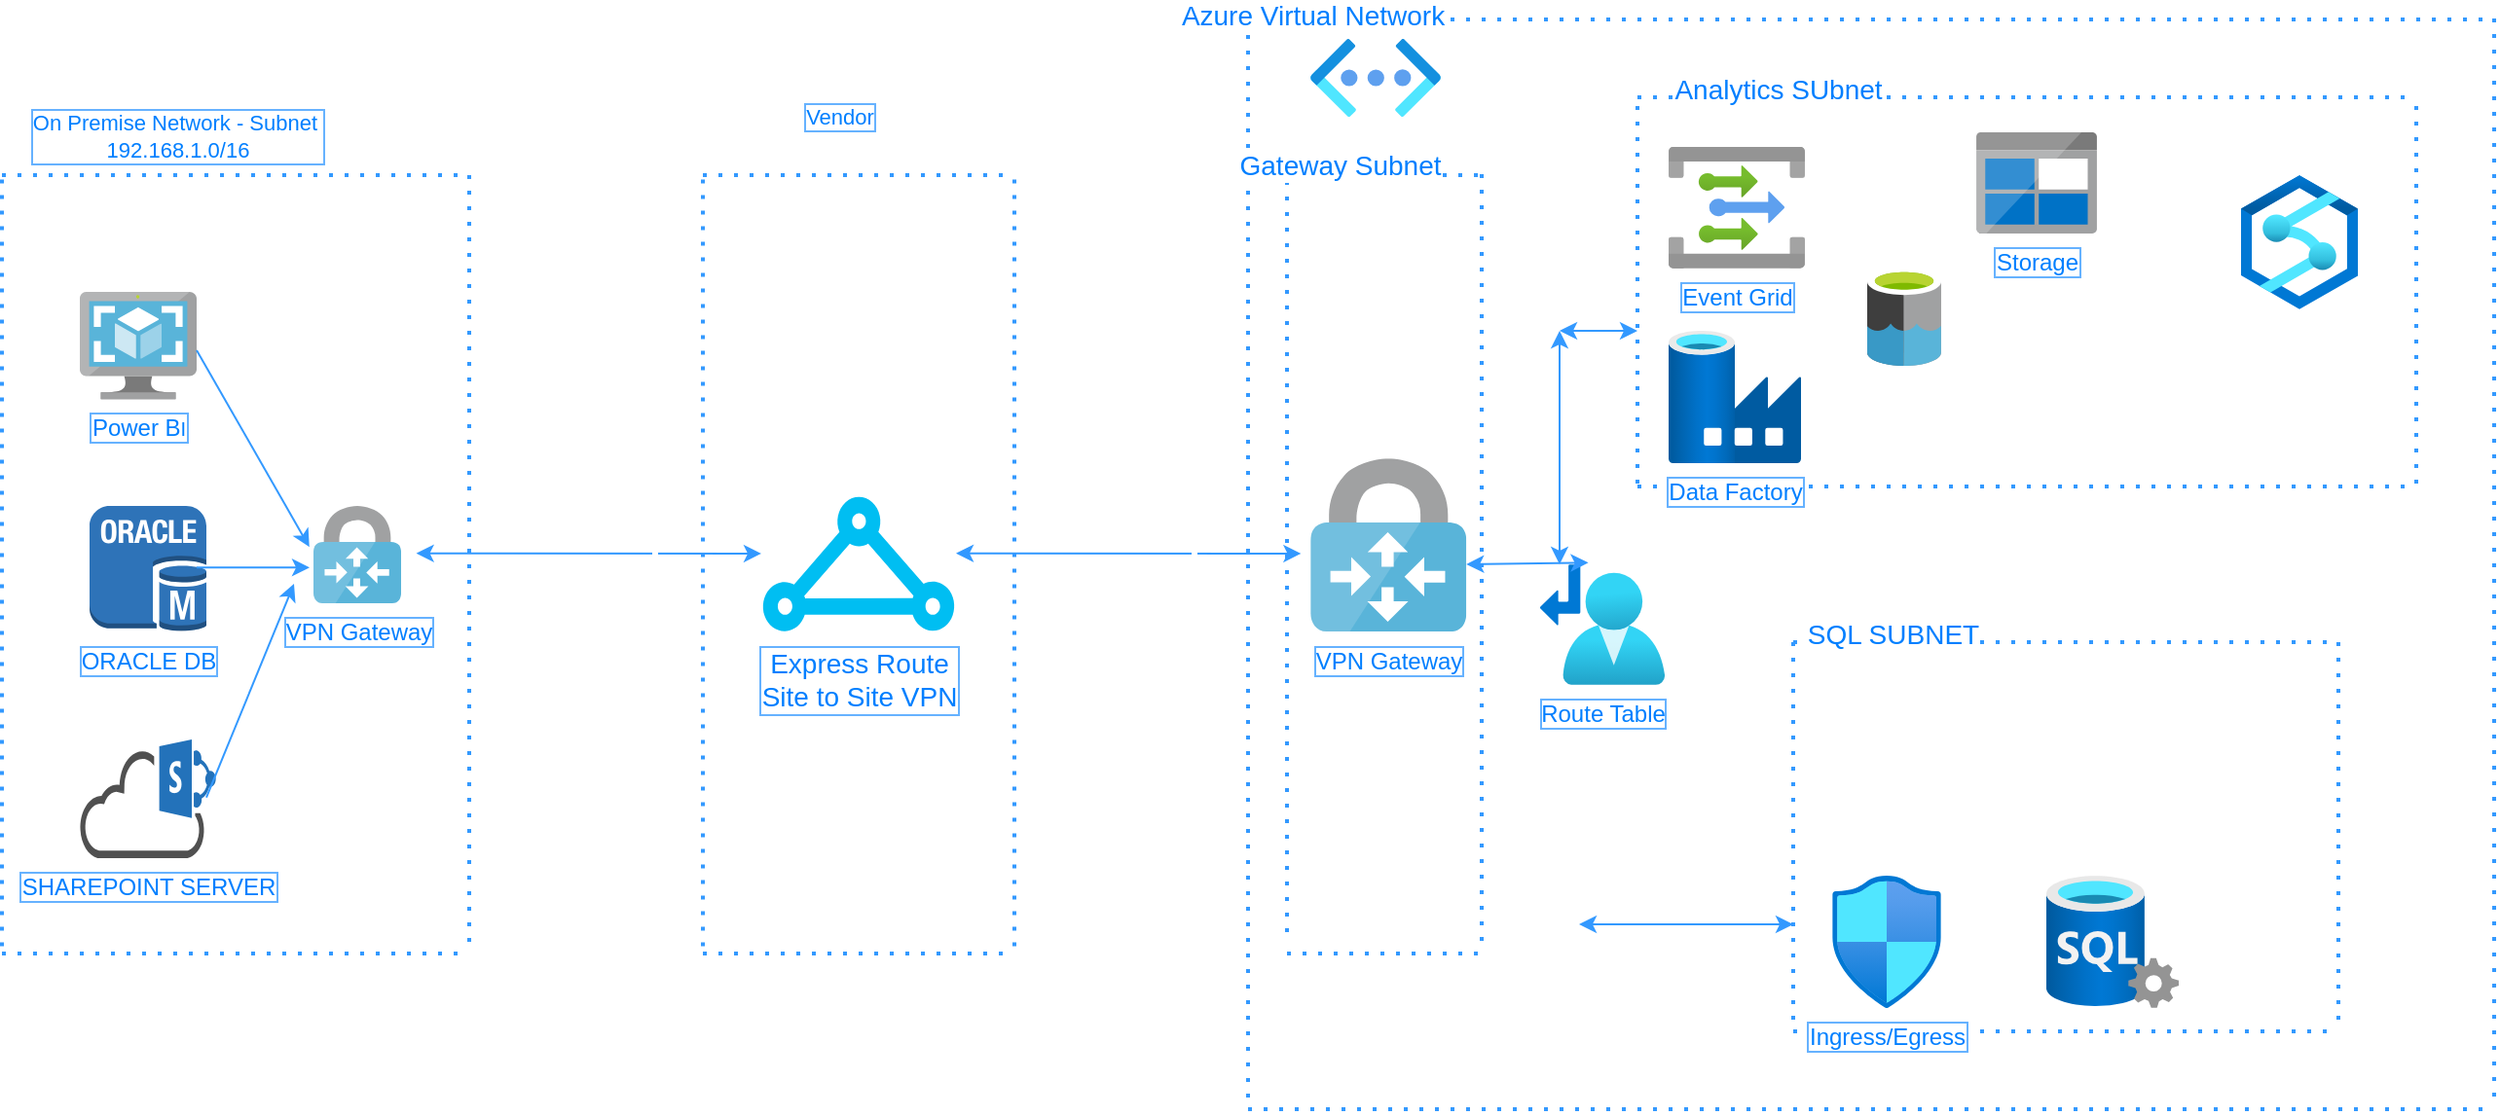 <mxfile version="15.5.6" type="github">
  <diagram id="m96gJMyFp_Gp9mEOJaIW" name="Page-1">
    <mxGraphModel dx="1564" dy="936" grid="1" gridSize="10" guides="1" tooltips="1" connect="1" arrows="1" fold="1" page="1" pageScale="1" pageWidth="1400" pageHeight="850" math="0" shadow="0">
      <root>
        <mxCell id="0" />
        <mxCell id="1" parent="0" />
        <mxCell id="LUYeR4UQt9h7CECEUI8A-2" value="" style="endArrow=none;dashed=1;html=1;dashPattern=1 3;strokeWidth=2;rounded=0;strokeColor=#3399FF;" edge="1" parent="1">
          <mxGeometry width="50" height="50" relative="1" as="geometry">
            <mxPoint x="40" y="120" as="sourcePoint" />
            <mxPoint x="280" y="120" as="targetPoint" />
          </mxGeometry>
        </mxCell>
        <mxCell id="LUYeR4UQt9h7CECEUI8A-3" value="" style="endArrow=none;dashed=1;html=1;dashPattern=1 3;strokeWidth=2;rounded=0;strokeColor=#3399FF;" edge="1" parent="1">
          <mxGeometry width="50" height="50" relative="1" as="geometry">
            <mxPoint x="40" y="122.25" as="sourcePoint" />
            <mxPoint x="40" y="522.25" as="targetPoint" />
          </mxGeometry>
        </mxCell>
        <mxCell id="LUYeR4UQt9h7CECEUI8A-4" value="" style="endArrow=none;dashed=1;html=1;dashPattern=1 3;strokeWidth=2;rounded=0;strokeColor=#3399FF;" edge="1" parent="1">
          <mxGeometry width="50" height="50" relative="1" as="geometry">
            <mxPoint x="280" y="120" as="sourcePoint" />
            <mxPoint x="280" y="520" as="targetPoint" />
          </mxGeometry>
        </mxCell>
        <mxCell id="LUYeR4UQt9h7CECEUI8A-5" value="On Premise Network - Subnet&amp;nbsp;&lt;br&gt;192.168.1.0/16" style="edgeLabel;html=1;align=center;verticalAlign=middle;resizable=0;points=[];labelBorderColor=#66B2FF;fontColor=#007FFF;" vertex="1" connectable="0" parent="LUYeR4UQt9h7CECEUI8A-4">
          <mxGeometry x="0.823" y="1" relative="1" as="geometry">
            <mxPoint x="-151" y="-385" as="offset" />
          </mxGeometry>
        </mxCell>
        <mxCell id="LUYeR4UQt9h7CECEUI8A-6" value="" style="endArrow=none;dashed=1;html=1;dashPattern=1 3;strokeWidth=2;rounded=0;strokeColor=#3399FF;" edge="1" parent="1">
          <mxGeometry width="50" height="50" relative="1" as="geometry">
            <mxPoint x="40" y="520" as="sourcePoint" />
            <mxPoint x="280" y="520" as="targetPoint" />
          </mxGeometry>
        </mxCell>
        <mxCell id="LUYeR4UQt9h7CECEUI8A-8" value="ORACLE DB" style="outlineConnect=0;dashed=0;verticalLabelPosition=bottom;verticalAlign=top;align=center;html=1;shape=mxgraph.aws3.oracle_db_instance;fillColor=#2E73B8;gradientColor=none;labelBorderColor=#66B2FF;fontColor=#007FFF;" vertex="1" parent="1">
          <mxGeometry x="85" y="290" width="60" height="64.5" as="geometry" />
        </mxCell>
        <mxCell id="LUYeR4UQt9h7CECEUI8A-9" value="SHAREPOINT SERVER" style="sketch=0;pointerEvents=1;shadow=0;dashed=0;html=1;strokeColor=none;fillColor=#505050;labelPosition=center;verticalLabelPosition=bottom;outlineConnect=0;verticalAlign=top;align=center;shape=mxgraph.office.clouds.cloud_sharepoint;labelBorderColor=#66B2FF;fontColor=#007FFF;" vertex="1" parent="1">
          <mxGeometry x="80" y="410" width="70" height="61" as="geometry" />
        </mxCell>
        <mxCell id="LUYeR4UQt9h7CECEUI8A-10" value="Power B&lt;font size=&quot;1&quot;&gt;I&lt;/font&gt;" style="sketch=0;aspect=fixed;html=1;points=[];align=center;image;fontSize=12;image=img/lib/mscae/VM_Images.svg;labelBorderColor=#66B2FF;fontColor=#007FFF;" vertex="1" parent="1">
          <mxGeometry x="80" y="180" width="60" height="55.2" as="geometry" />
        </mxCell>
        <mxCell id="LUYeR4UQt9h7CECEUI8A-11" value="VPN Gateway" style="sketch=0;aspect=fixed;html=1;points=[];align=center;image;fontSize=12;image=img/lib/mscae/VPN_Gateway.svg;labelBorderColor=#66B2FF;fontColor=#007FFF;" vertex="1" parent="1">
          <mxGeometry x="200" y="290" width="45" height="50" as="geometry" />
        </mxCell>
        <mxCell id="LUYeR4UQt9h7CECEUI8A-12" value="" style="endArrow=none;dashed=1;html=1;dashPattern=1 3;strokeWidth=2;rounded=0;strokeColor=#3399FF;" edge="1" parent="1">
          <mxGeometry width="50" height="50" relative="1" as="geometry">
            <mxPoint x="400" y="122.25" as="sourcePoint" />
            <mxPoint x="400" y="522.25" as="targetPoint" />
          </mxGeometry>
        </mxCell>
        <mxCell id="LUYeR4UQt9h7CECEUI8A-14" value="" style="endArrow=none;dashed=1;html=1;dashPattern=1 3;strokeWidth=2;rounded=0;strokeColor=#3399FF;" edge="1" parent="1">
          <mxGeometry width="50" height="50" relative="1" as="geometry">
            <mxPoint x="560" y="122.25" as="sourcePoint" />
            <mxPoint x="560" y="522.25" as="targetPoint" />
          </mxGeometry>
        </mxCell>
        <mxCell id="LUYeR4UQt9h7CECEUI8A-16" value="" style="endArrow=none;dashed=1;html=1;dashPattern=1 3;strokeWidth=2;rounded=0;strokeColor=#3399FF;" edge="1" parent="1">
          <mxGeometry width="50" height="50" relative="1" as="geometry">
            <mxPoint x="400" y="520" as="sourcePoint" />
            <mxPoint x="560" y="520" as="targetPoint" />
          </mxGeometry>
        </mxCell>
        <mxCell id="LUYeR4UQt9h7CECEUI8A-17" value="" style="endArrow=none;dashed=1;html=1;dashPattern=1 3;strokeWidth=2;rounded=0;strokeColor=#3399FF;" edge="1" parent="1">
          <mxGeometry width="50" height="50" relative="1" as="geometry">
            <mxPoint x="400" y="120" as="sourcePoint" />
            <mxPoint x="560" y="120" as="targetPoint" />
          </mxGeometry>
        </mxCell>
        <mxCell id="LUYeR4UQt9h7CECEUI8A-19" value="" style="endArrow=classic;html=1;rounded=0;fontSize=14;fontColor=#007FFF;strokeColor=#3399FF;entryX=-0.047;entryY=0.422;entryDx=0;entryDy=0;entryPerimeter=0;" edge="1" parent="1" target="LUYeR4UQt9h7CECEUI8A-11">
          <mxGeometry width="50" height="50" relative="1" as="geometry">
            <mxPoint x="140" y="210" as="sourcePoint" />
            <mxPoint x="190" y="160" as="targetPoint" />
          </mxGeometry>
        </mxCell>
        <mxCell id="LUYeR4UQt9h7CECEUI8A-20" value="" style="endArrow=classic;html=1;rounded=0;fontSize=14;fontColor=#007FFF;strokeColor=#3399FF;" edge="1" parent="1">
          <mxGeometry width="50" height="50" relative="1" as="geometry">
            <mxPoint x="140" y="321.58" as="sourcePoint" />
            <mxPoint x="198" y="321.68" as="targetPoint" />
          </mxGeometry>
        </mxCell>
        <mxCell id="LUYeR4UQt9h7CECEUI8A-21" value="" style="endArrow=classic;html=1;rounded=0;fontSize=14;fontColor=#007FFF;strokeColor=#3399FF;" edge="1" parent="1">
          <mxGeometry width="50" height="50" relative="1" as="geometry">
            <mxPoint x="145" y="439.83" as="sourcePoint" />
            <mxPoint x="190" y="330" as="targetPoint" />
          </mxGeometry>
        </mxCell>
        <mxCell id="LUYeR4UQt9h7CECEUI8A-22" value="Vendor" style="edgeLabel;html=1;align=center;verticalAlign=middle;resizable=0;points=[];labelBorderColor=#66B2FF;fontColor=#007FFF;" vertex="1" connectable="0" parent="1">
          <mxGeometry x="470" y="90.003" as="geometry" />
        </mxCell>
        <mxCell id="LUYeR4UQt9h7CECEUI8A-23" value="Express Route&lt;br&gt;Site to Site VPN" style="verticalLabelPosition=bottom;html=1;verticalAlign=top;align=center;strokeColor=none;fillColor=#00BEF2;shape=mxgraph.azure.express_route;pointerEvents=1;labelBorderColor=#66B2FF;fontSize=14;fontColor=#007FFF;" vertex="1" parent="1">
          <mxGeometry x="430" y="284.5" width="100" height="70" as="geometry" />
        </mxCell>
        <mxCell id="LUYeR4UQt9h7CECEUI8A-25" value="" style="endArrow=classic;startArrow=classic;html=1;rounded=0;fontSize=14;fontColor=#007FFF;strokeColor=#3399FF;entryX=-0.028;entryY=0.52;entryDx=0;entryDy=0;entryPerimeter=0;" edge="1" parent="1">
          <mxGeometry width="50" height="50" relative="1" as="geometry">
            <mxPoint x="252.8" y="314.33" as="sourcePoint" />
            <mxPoint x="430.0" y="314.48" as="targetPoint" />
          </mxGeometry>
        </mxCell>
        <mxCell id="LUYeR4UQt9h7CECEUI8A-26" value="&amp;nbsp;" style="edgeLabel;html=1;align=center;verticalAlign=middle;resizable=0;points=[];fontSize=14;fontColor=#007FFF;" vertex="1" connectable="0" parent="LUYeR4UQt9h7CECEUI8A-25">
          <mxGeometry x="0.361" y="-2" relative="1" as="geometry">
            <mxPoint x="1" as="offset" />
          </mxGeometry>
        </mxCell>
        <mxCell id="LUYeR4UQt9h7CECEUI8A-27" value="" style="endArrow=none;dashed=1;html=1;dashPattern=1 3;strokeWidth=2;rounded=0;strokeColor=#3399FF;" edge="1" parent="1">
          <mxGeometry width="50" height="50" relative="1" as="geometry">
            <mxPoint x="680" y="40" as="sourcePoint" />
            <mxPoint x="680" y="600" as="targetPoint" />
          </mxGeometry>
        </mxCell>
        <mxCell id="LUYeR4UQt9h7CECEUI8A-28" value="" style="endArrow=none;dashed=1;html=1;dashPattern=1 3;strokeWidth=2;rounded=0;strokeColor=#3399FF;" edge="1" parent="1">
          <mxGeometry width="50" height="50" relative="1" as="geometry">
            <mxPoint x="1320" y="39.5" as="sourcePoint" />
            <mxPoint x="1320" y="599.5" as="targetPoint" />
          </mxGeometry>
        </mxCell>
        <mxCell id="LUYeR4UQt9h7CECEUI8A-29" value="" style="endArrow=none;dashed=1;html=1;dashPattern=1 3;strokeWidth=2;rounded=0;strokeColor=#3399FF;" edge="1" parent="1">
          <mxGeometry width="50" height="50" relative="1" as="geometry">
            <mxPoint x="680" y="40" as="sourcePoint" />
            <mxPoint x="1320" y="40" as="targetPoint" />
          </mxGeometry>
        </mxCell>
        <mxCell id="LUYeR4UQt9h7CECEUI8A-31" value="Azure Virtual Network" style="edgeLabel;html=1;align=center;verticalAlign=middle;resizable=0;points=[];fontSize=14;fontColor=#007FFF;" vertex="1" connectable="0" parent="LUYeR4UQt9h7CECEUI8A-29">
          <mxGeometry x="-0.897" y="2" relative="1" as="geometry">
            <mxPoint as="offset" />
          </mxGeometry>
        </mxCell>
        <mxCell id="LUYeR4UQt9h7CECEUI8A-30" value="" style="endArrow=none;dashed=1;html=1;dashPattern=1 3;strokeWidth=2;rounded=0;strokeColor=#3399FF;" edge="1" parent="1">
          <mxGeometry width="50" height="50" relative="1" as="geometry">
            <mxPoint x="680" y="600" as="sourcePoint" />
            <mxPoint x="1320" y="600" as="targetPoint" />
          </mxGeometry>
        </mxCell>
        <mxCell id="LUYeR4UQt9h7CECEUI8A-32" value="VPN Gateway" style="sketch=0;aspect=fixed;html=1;points=[];align=center;image;fontSize=12;image=img/lib/mscae/VPN_Gateway.svg;labelBorderColor=#66B2FF;fontColor=#007FFF;" vertex="1" parent="1">
          <mxGeometry x="712.12" y="265.61" width="80" height="88.89" as="geometry" />
        </mxCell>
        <mxCell id="LUYeR4UQt9h7CECEUI8A-34" value="" style="endArrow=classic;startArrow=classic;html=1;rounded=0;fontSize=14;fontColor=#007FFF;strokeColor=#3399FF;entryX=-0.028;entryY=0.52;entryDx=0;entryDy=0;entryPerimeter=0;" edge="1" parent="1">
          <mxGeometry width="50" height="50" relative="1" as="geometry">
            <mxPoint x="530" y="314.33" as="sourcePoint" />
            <mxPoint x="707.2" y="314.48" as="targetPoint" />
          </mxGeometry>
        </mxCell>
        <mxCell id="LUYeR4UQt9h7CECEUI8A-35" value="&amp;nbsp;" style="edgeLabel;html=1;align=center;verticalAlign=middle;resizable=0;points=[];fontSize=14;fontColor=#007FFF;" vertex="1" connectable="0" parent="LUYeR4UQt9h7CECEUI8A-34">
          <mxGeometry x="0.361" y="-2" relative="1" as="geometry">
            <mxPoint x="1" as="offset" />
          </mxGeometry>
        </mxCell>
        <mxCell id="LUYeR4UQt9h7CECEUI8A-37" value="" style="aspect=fixed;html=1;points=[];align=center;image;fontSize=12;image=img/lib/azure2/networking/Virtual_Networks_Classic.svg;labelBorderColor=#66B2FF;fontColor=#007FFF;" vertex="1" parent="1">
          <mxGeometry x="712" y="50" width="67" height="40" as="geometry" />
        </mxCell>
        <mxCell id="LUYeR4UQt9h7CECEUI8A-38" value="" style="endArrow=none;dashed=1;html=1;dashPattern=1 3;strokeWidth=2;rounded=0;strokeColor=#3399FF;" edge="1" parent="1">
          <mxGeometry width="50" height="50" relative="1" as="geometry">
            <mxPoint x="700" y="115" as="sourcePoint" />
            <mxPoint x="700" y="515" as="targetPoint" />
          </mxGeometry>
        </mxCell>
        <mxCell id="LUYeR4UQt9h7CECEUI8A-39" value="" style="endArrow=none;dashed=1;html=1;dashPattern=1 3;strokeWidth=2;rounded=0;strokeColor=#3399FF;" edge="1" parent="1">
          <mxGeometry width="50" height="50" relative="1" as="geometry">
            <mxPoint x="700" y="520" as="sourcePoint" />
            <mxPoint x="800" y="520" as="targetPoint" />
          </mxGeometry>
        </mxCell>
        <mxCell id="LUYeR4UQt9h7CECEUI8A-40" value="" style="endArrow=none;dashed=1;html=1;dashPattern=1 3;strokeWidth=2;rounded=0;strokeColor=#3399FF;" edge="1" parent="1">
          <mxGeometry width="50" height="50" relative="1" as="geometry">
            <mxPoint x="800" y="119.5" as="sourcePoint" />
            <mxPoint x="800" y="519.5" as="targetPoint" />
          </mxGeometry>
        </mxCell>
        <mxCell id="LUYeR4UQt9h7CECEUI8A-41" value="" style="endArrow=none;dashed=1;html=1;dashPattern=1 3;strokeWidth=2;rounded=0;strokeColor=#3399FF;" edge="1" parent="1">
          <mxGeometry width="50" height="50" relative="1" as="geometry">
            <mxPoint x="700" y="120" as="sourcePoint" />
            <mxPoint x="800" y="120" as="targetPoint" />
          </mxGeometry>
        </mxCell>
        <mxCell id="LUYeR4UQt9h7CECEUI8A-42" value="Gateway Subnet" style="edgeLabel;html=1;align=center;verticalAlign=middle;resizable=0;points=[];fontSize=14;fontColor=#007FFF;" vertex="1" connectable="0" parent="LUYeR4UQt9h7CECEUI8A-41">
          <mxGeometry x="-0.465" y="5" relative="1" as="geometry">
            <mxPoint as="offset" />
          </mxGeometry>
        </mxCell>
        <mxCell id="LUYeR4UQt9h7CECEUI8A-43" value="" style="endArrow=none;dashed=1;html=1;dashPattern=1 3;strokeWidth=2;rounded=0;strokeColor=#3399FF;" edge="1" parent="1">
          <mxGeometry width="50" height="50" relative="1" as="geometry">
            <mxPoint x="960" y="360" as="sourcePoint" />
            <mxPoint x="960" y="560" as="targetPoint" />
          </mxGeometry>
        </mxCell>
        <mxCell id="LUYeR4UQt9h7CECEUI8A-44" value="" style="endArrow=none;dashed=1;html=1;dashPattern=1 3;strokeWidth=2;rounded=0;strokeColor=#3399FF;" edge="1" parent="1">
          <mxGeometry width="50" height="50" relative="1" as="geometry">
            <mxPoint x="1240" y="360" as="sourcePoint" />
            <mxPoint x="1240" y="560" as="targetPoint" />
          </mxGeometry>
        </mxCell>
        <mxCell id="LUYeR4UQt9h7CECEUI8A-45" value="" style="endArrow=none;dashed=1;html=1;dashPattern=1 3;strokeWidth=2;rounded=0;strokeColor=#3399FF;" edge="1" parent="1">
          <mxGeometry width="50" height="50" relative="1" as="geometry">
            <mxPoint x="960" y="560" as="sourcePoint" />
            <mxPoint x="1240" y="560" as="targetPoint" />
          </mxGeometry>
        </mxCell>
        <mxCell id="LUYeR4UQt9h7CECEUI8A-46" value="" style="endArrow=none;dashed=1;html=1;dashPattern=1 3;strokeWidth=2;rounded=0;strokeColor=#3399FF;" edge="1" parent="1">
          <mxGeometry width="50" height="50" relative="1" as="geometry">
            <mxPoint x="960" y="360" as="sourcePoint" />
            <mxPoint x="1240" y="360" as="targetPoint" />
          </mxGeometry>
        </mxCell>
        <mxCell id="LUYeR4UQt9h7CECEUI8A-47" value="SQL SUBNET" style="edgeLabel;html=1;align=center;verticalAlign=middle;resizable=0;points=[];fontSize=14;fontColor=#007FFF;" vertex="1" connectable="0" parent="LUYeR4UQt9h7CECEUI8A-46">
          <mxGeometry x="-0.64" y="4" relative="1" as="geometry">
            <mxPoint as="offset" />
          </mxGeometry>
        </mxCell>
        <mxCell id="LUYeR4UQt9h7CECEUI8A-48" value="" style="endArrow=none;dashed=1;html=1;dashPattern=1 3;strokeWidth=2;rounded=0;strokeColor=#3399FF;" edge="1" parent="1">
          <mxGeometry width="50" height="50" relative="1" as="geometry">
            <mxPoint x="880" y="80" as="sourcePoint" />
            <mxPoint x="1280" y="80" as="targetPoint" />
          </mxGeometry>
        </mxCell>
        <mxCell id="LUYeR4UQt9h7CECEUI8A-49" value="Analytics SUbnet" style="edgeLabel;html=1;align=center;verticalAlign=middle;resizable=0;points=[];fontSize=14;fontColor=#007FFF;" vertex="1" connectable="0" parent="LUYeR4UQt9h7CECEUI8A-48">
          <mxGeometry x="-0.64" y="4" relative="1" as="geometry">
            <mxPoint as="offset" />
          </mxGeometry>
        </mxCell>
        <mxCell id="LUYeR4UQt9h7CECEUI8A-50" value="" style="endArrow=none;dashed=1;html=1;dashPattern=1 3;strokeWidth=2;rounded=0;strokeColor=#3399FF;" edge="1" parent="1">
          <mxGeometry width="50" height="50" relative="1" as="geometry">
            <mxPoint x="880" y="280" as="sourcePoint" />
            <mxPoint x="1280" y="280" as="targetPoint" />
          </mxGeometry>
        </mxCell>
        <mxCell id="LUYeR4UQt9h7CECEUI8A-52" value="" style="endArrow=none;dashed=1;html=1;dashPattern=1 3;strokeWidth=2;rounded=0;strokeColor=#3399FF;" edge="1" parent="1">
          <mxGeometry width="50" height="50" relative="1" as="geometry">
            <mxPoint x="880" y="84.5" as="sourcePoint" />
            <mxPoint x="880" y="284.5" as="targetPoint" />
          </mxGeometry>
        </mxCell>
        <mxCell id="LUYeR4UQt9h7CECEUI8A-53" value="" style="endArrow=none;dashed=1;html=1;dashPattern=1 3;strokeWidth=2;rounded=0;strokeColor=#3399FF;" edge="1" parent="1">
          <mxGeometry width="50" height="50" relative="1" as="geometry">
            <mxPoint x="1280" y="84.5" as="sourcePoint" />
            <mxPoint x="1280" y="284.5" as="targetPoint" />
          </mxGeometry>
        </mxCell>
        <mxCell id="LUYeR4UQt9h7CECEUI8A-54" value="Ingress/Egress" style="aspect=fixed;html=1;points=[];align=center;image;fontSize=12;image=img/lib/azure2/networking/Network_Security_Groups.svg;labelBorderColor=#66B2FF;fontColor=#007FFF;" vertex="1" parent="1">
          <mxGeometry x="980" y="480" width="56.0" height="68" as="geometry" />
        </mxCell>
        <mxCell id="LUYeR4UQt9h7CECEUI8A-55" value="" style="aspect=fixed;html=1;points=[];align=center;image;fontSize=12;image=img/lib/azure2/databases/SQL_Server.svg;labelBorderColor=#66B2FF;fontColor=#007FFF;" vertex="1" parent="1">
          <mxGeometry x="1090" y="480" width="68" height="68" as="geometry" />
        </mxCell>
        <mxCell id="LUYeR4UQt9h7CECEUI8A-56" value="Route Table" style="aspect=fixed;html=1;points=[];align=center;image;fontSize=12;image=img/lib/azure2/networking/Route_Tables.svg;labelBorderColor=#66B2FF;fontColor=#007FFF;" vertex="1" parent="1">
          <mxGeometry x="830" y="320" width="64" height="62" as="geometry" />
        </mxCell>
        <mxCell id="LUYeR4UQt9h7CECEUI8A-58" value="Storage" style="sketch=0;aspect=fixed;html=1;points=[];align=center;image;fontSize=12;image=img/lib/mscae/BlobBlock.svg;labelBorderColor=#66B2FF;fontColor=#007FFF;" vertex="1" parent="1">
          <mxGeometry x="1054.05" y="98" width="61.91" height="52" as="geometry" />
        </mxCell>
        <mxCell id="LUYeR4UQt9h7CECEUI8A-59" value="Data Factory" style="aspect=fixed;html=1;points=[];align=center;image;fontSize=12;image=img/lib/azure2/databases/Data_Factory.svg;labelBorderColor=#66B2FF;fontColor=#007FFF;" vertex="1" parent="1">
          <mxGeometry x="896" y="200" width="68" height="68" as="geometry" />
        </mxCell>
        <mxCell id="LUYeR4UQt9h7CECEUI8A-60" value="Event Grid" style="aspect=fixed;html=1;points=[];align=center;image;fontSize=12;image=img/lib/azure2/integration/Event_Grid_Topics.svg;labelBorderColor=#66B2FF;fontColor=#007FFF;" vertex="1" parent="1">
          <mxGeometry x="896" y="105.31" width="70" height="62.69" as="geometry" />
        </mxCell>
        <mxCell id="LUYeR4UQt9h7CECEUI8A-61" value="" style="shape=image;html=1;verticalAlign=top;verticalLabelPosition=bottom;labelBackgroundColor=#ffffff;imageAspect=0;aspect=fixed;image=https://cdn4.iconfinder.com/data/icons/geosm-e-commerce/48/key-3-128.png;labelBorderColor=#66B2FF;fontSize=14;fontColor=#007FFF;" vertex="1" parent="1">
          <mxGeometry x="1100" y="120" width="80" height="80" as="geometry" />
        </mxCell>
        <mxCell id="LUYeR4UQt9h7CECEUI8A-62" value="" style="endArrow=classic;startArrow=classic;html=1;rounded=0;fontSize=14;fontColor=#007FFF;strokeColor=#3399FF;entryX=0.387;entryY=-0.014;entryDx=0;entryDy=0;entryPerimeter=0;" edge="1" parent="1" target="LUYeR4UQt9h7CECEUI8A-56">
          <mxGeometry width="50" height="50" relative="1" as="geometry">
            <mxPoint x="792.12" y="320" as="sourcePoint" />
            <mxPoint x="842.12" y="270" as="targetPoint" />
          </mxGeometry>
        </mxCell>
        <mxCell id="LUYeR4UQt9h7CECEUI8A-63" value="" style="endArrow=classic;startArrow=classic;html=1;rounded=0;fontSize=14;fontColor=#007FFF;strokeColor=#3399FF;" edge="1" parent="1">
          <mxGeometry width="50" height="50" relative="1" as="geometry">
            <mxPoint x="840" y="200" as="sourcePoint" />
            <mxPoint x="880" y="200" as="targetPoint" />
          </mxGeometry>
        </mxCell>
        <mxCell id="LUYeR4UQt9h7CECEUI8A-65" value="" style="endArrow=classic;startArrow=classic;html=1;rounded=0;fontSize=14;fontColor=#007FFF;strokeColor=#3399FF;" edge="1" parent="1">
          <mxGeometry width="50" height="50" relative="1" as="geometry">
            <mxPoint x="840" y="320" as="sourcePoint" />
            <mxPoint x="840" y="200" as="targetPoint" />
          </mxGeometry>
        </mxCell>
        <mxCell id="LUYeR4UQt9h7CECEUI8A-66" value="" style="endArrow=classic;startArrow=classic;html=1;rounded=0;fontSize=14;fontColor=#007FFF;strokeColor=#3399FF;" edge="1" parent="1">
          <mxGeometry width="50" height="50" relative="1" as="geometry">
            <mxPoint x="960" y="505" as="sourcePoint" />
            <mxPoint x="850" y="505" as="targetPoint" />
          </mxGeometry>
        </mxCell>
        <mxCell id="LUYeR4UQt9h7CECEUI8A-67" value="" style="aspect=fixed;html=1;points=[];align=center;image;fontSize=12;image=img/lib/azure2/analytics/Azure_Synapse_Analytics.svg;labelBorderColor=#66B2FF;fontColor=#007FFF;" vertex="1" parent="1">
          <mxGeometry x="1190" y="120" width="60" height="69" as="geometry" />
        </mxCell>
        <mxCell id="LUYeR4UQt9h7CECEUI8A-68" value="" style="sketch=0;aspect=fixed;html=1;points=[];align=center;image;fontSize=12;image=img/lib/mscae/Data_Lake.svg;labelBorderColor=#66B2FF;fontColor=#007FFF;" vertex="1" parent="1">
          <mxGeometry x="998" y="168" width="38" height="50" as="geometry" />
        </mxCell>
      </root>
    </mxGraphModel>
  </diagram>
</mxfile>

